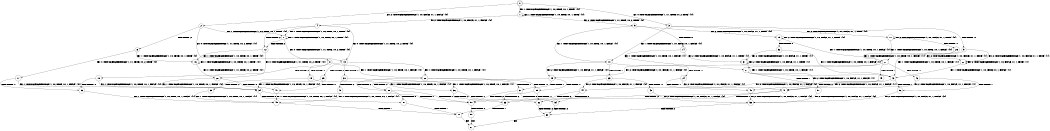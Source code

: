 digraph BCG {
size = "7, 10.5";
center = TRUE;
node [shape = circle];
0 [peripheries = 2];
0 -> 1 [label = "EX !1 !ATOMIC_EXCH_BRANCH (1, +0, TRUE, +0, 1, TRUE) !{0}"];
0 -> 2 [label = "EX !2 !ATOMIC_EXCH_BRANCH (1, +0, FALSE, +1, 1, FALSE) !{0}"];
0 -> 3 [label = "EX !0 !ATOMIC_EXCH_BRANCH (1, +1, TRUE, +0, 2, TRUE) !{0}"];
1 -> 4 [label = "EX !2 !ATOMIC_EXCH_BRANCH (1, +0, FALSE, +1, 1, FALSE) !{0}"];
1 -> 5 [label = "EX !0 !ATOMIC_EXCH_BRANCH (1, +1, TRUE, +0, 2, TRUE) !{0}"];
1 -> 1 [label = "EX !1 !ATOMIC_EXCH_BRANCH (1, +0, TRUE, +0, 1, TRUE) !{0}"];
2 -> 6 [label = "TERMINATE !2"];
2 -> 7 [label = "EX !1 !ATOMIC_EXCH_BRANCH (1, +0, TRUE, +0, 1, TRUE) !{0}"];
2 -> 8 [label = "EX !0 !ATOMIC_EXCH_BRANCH (1, +1, TRUE, +0, 2, TRUE) !{0}"];
3 -> 9 [label = "TERMINATE !0"];
3 -> 10 [label = "EX !1 !ATOMIC_EXCH_BRANCH (1, +0, TRUE, +0, 1, FALSE) !{0}"];
3 -> 11 [label = "EX !2 !ATOMIC_EXCH_BRANCH (1, +0, FALSE, +1, 1, TRUE) !{0}"];
4 -> 12 [label = "TERMINATE !2"];
4 -> 13 [label = "EX !0 !ATOMIC_EXCH_BRANCH (1, +1, TRUE, +0, 2, TRUE) !{0}"];
4 -> 7 [label = "EX !1 !ATOMIC_EXCH_BRANCH (1, +0, TRUE, +0, 1, TRUE) !{0}"];
5 -> 14 [label = "TERMINATE !0"];
5 -> 15 [label = "EX !2 !ATOMIC_EXCH_BRANCH (1, +0, FALSE, +1, 1, TRUE) !{0}"];
5 -> 10 [label = "EX !1 !ATOMIC_EXCH_BRANCH (1, +0, TRUE, +0, 1, FALSE) !{0}"];
6 -> 16 [label = "EX !1 !ATOMIC_EXCH_BRANCH (1, +0, TRUE, +0, 1, TRUE) !{0}"];
6 -> 17 [label = "EX !0 !ATOMIC_EXCH_BRANCH (1, +1, TRUE, +0, 2, TRUE) !{0}"];
7 -> 12 [label = "TERMINATE !2"];
7 -> 13 [label = "EX !0 !ATOMIC_EXCH_BRANCH (1, +1, TRUE, +0, 2, TRUE) !{0}"];
7 -> 7 [label = "EX !1 !ATOMIC_EXCH_BRANCH (1, +0, TRUE, +0, 1, TRUE) !{0}"];
8 -> 18 [label = "TERMINATE !2"];
8 -> 19 [label = "TERMINATE !0"];
8 -> 20 [label = "EX !1 !ATOMIC_EXCH_BRANCH (1, +0, TRUE, +0, 1, FALSE) !{0}"];
9 -> 21 [label = "EX !1 !ATOMIC_EXCH_BRANCH (1, +0, TRUE, +0, 1, FALSE) !{1}"];
9 -> 22 [label = "EX !2 !ATOMIC_EXCH_BRANCH (1, +0, FALSE, +1, 1, TRUE) !{1}"];
10 -> 23 [label = "TERMINATE !1"];
10 -> 24 [label = "TERMINATE !0"];
10 -> 25 [label = "EX !2 !ATOMIC_EXCH_BRANCH (1, +0, FALSE, +1, 1, FALSE) !{0}"];
11 -> 26 [label = "TERMINATE !0"];
11 -> 27 [label = "EX !1 !ATOMIC_EXCH_BRANCH (1, +0, TRUE, +0, 1, FALSE) !{0}"];
11 -> 11 [label = "EX !2 !ATOMIC_EXCH_BRANCH (1, +0, FALSE, +1, 1, TRUE) !{0}"];
12 -> 28 [label = "EX !0 !ATOMIC_EXCH_BRANCH (1, +1, TRUE, +0, 2, TRUE) !{0}"];
12 -> 16 [label = "EX !1 !ATOMIC_EXCH_BRANCH (1, +0, TRUE, +0, 1, TRUE) !{0}"];
13 -> 29 [label = "TERMINATE !2"];
13 -> 30 [label = "TERMINATE !0"];
13 -> 20 [label = "EX !1 !ATOMIC_EXCH_BRANCH (1, +0, TRUE, +0, 1, FALSE) !{0}"];
14 -> 31 [label = "EX !2 !ATOMIC_EXCH_BRANCH (1, +0, FALSE, +1, 1, TRUE) !{1}"];
14 -> 21 [label = "EX !1 !ATOMIC_EXCH_BRANCH (1, +0, TRUE, +0, 1, FALSE) !{1}"];
15 -> 32 [label = "TERMINATE !0"];
15 -> 15 [label = "EX !2 !ATOMIC_EXCH_BRANCH (1, +0, FALSE, +1, 1, TRUE) !{0}"];
15 -> 27 [label = "EX !1 !ATOMIC_EXCH_BRANCH (1, +0, TRUE, +0, 1, FALSE) !{0}"];
16 -> 28 [label = "EX !0 !ATOMIC_EXCH_BRANCH (1, +1, TRUE, +0, 2, TRUE) !{0}"];
16 -> 16 [label = "EX !1 !ATOMIC_EXCH_BRANCH (1, +0, TRUE, +0, 1, TRUE) !{0}"];
17 -> 33 [label = "TERMINATE !0"];
17 -> 34 [label = "EX !1 !ATOMIC_EXCH_BRANCH (1, +0, TRUE, +0, 1, FALSE) !{0}"];
18 -> 33 [label = "TERMINATE !0"];
18 -> 34 [label = "EX !1 !ATOMIC_EXCH_BRANCH (1, +0, TRUE, +0, 1, FALSE) !{0}"];
19 -> 35 [label = "TERMINATE !2"];
19 -> 36 [label = "EX !1 !ATOMIC_EXCH_BRANCH (1, +0, TRUE, +0, 1, FALSE) !{1}"];
20 -> 37 [label = "TERMINATE !1"];
20 -> 38 [label = "TERMINATE !2"];
20 -> 39 [label = "TERMINATE !0"];
21 -> 40 [label = "TERMINATE !1"];
21 -> 41 [label = "EX !2 !ATOMIC_EXCH_BRANCH (1, +0, FALSE, +1, 1, FALSE) !{1}"];
22 -> 42 [label = "EX !1 !ATOMIC_EXCH_BRANCH (1, +0, TRUE, +0, 1, FALSE) !{1}"];
22 -> 22 [label = "EX !2 !ATOMIC_EXCH_BRANCH (1, +0, FALSE, +1, 1, TRUE) !{1}"];
23 -> 43 [label = "TERMINATE !0"];
23 -> 44 [label = "EX !2 !ATOMIC_EXCH_BRANCH (1, +0, FALSE, +1, 1, FALSE) !{0}"];
24 -> 40 [label = "TERMINATE !1"];
24 -> 41 [label = "EX !2 !ATOMIC_EXCH_BRANCH (1, +0, FALSE, +1, 1, FALSE) !{1}"];
25 -> 37 [label = "TERMINATE !1"];
25 -> 38 [label = "TERMINATE !2"];
25 -> 39 [label = "TERMINATE !0"];
26 -> 42 [label = "EX !1 !ATOMIC_EXCH_BRANCH (1, +0, TRUE, +0, 1, FALSE) !{1}"];
26 -> 22 [label = "EX !2 !ATOMIC_EXCH_BRANCH (1, +0, FALSE, +1, 1, TRUE) !{1}"];
27 -> 45 [label = "TERMINATE !1"];
27 -> 46 [label = "TERMINATE !0"];
27 -> 25 [label = "EX !2 !ATOMIC_EXCH_BRANCH (1, +0, FALSE, +1, 1, FALSE) !{0}"];
28 -> 47 [label = "TERMINATE !0"];
28 -> 34 [label = "EX !1 !ATOMIC_EXCH_BRANCH (1, +0, TRUE, +0, 1, FALSE) !{0}"];
29 -> 47 [label = "TERMINATE !0"];
29 -> 34 [label = "EX !1 !ATOMIC_EXCH_BRANCH (1, +0, TRUE, +0, 1, FALSE) !{0}"];
30 -> 48 [label = "TERMINATE !2"];
30 -> 36 [label = "EX !1 !ATOMIC_EXCH_BRANCH (1, +0, TRUE, +0, 1, FALSE) !{1}"];
31 -> 31 [label = "EX !2 !ATOMIC_EXCH_BRANCH (1, +0, FALSE, +1, 1, TRUE) !{1}"];
31 -> 42 [label = "EX !1 !ATOMIC_EXCH_BRANCH (1, +0, TRUE, +0, 1, FALSE) !{1}"];
32 -> 31 [label = "EX !2 !ATOMIC_EXCH_BRANCH (1, +0, FALSE, +1, 1, TRUE) !{1}"];
32 -> 42 [label = "EX !1 !ATOMIC_EXCH_BRANCH (1, +0, TRUE, +0, 1, FALSE) !{1}"];
33 -> 49 [label = "EX !1 !ATOMIC_EXCH_BRANCH (1, +0, TRUE, +0, 1, FALSE) !{1}"];
34 -> 50 [label = "TERMINATE !1"];
34 -> 51 [label = "TERMINATE !0"];
35 -> 49 [label = "EX !1 !ATOMIC_EXCH_BRANCH (1, +0, TRUE, +0, 1, FALSE) !{1}"];
36 -> 52 [label = "TERMINATE !1"];
36 -> 53 [label = "TERMINATE !2"];
37 -> 50 [label = "TERMINATE !2"];
37 -> 54 [label = "TERMINATE !0"];
38 -> 50 [label = "TERMINATE !1"];
38 -> 51 [label = "TERMINATE !0"];
39 -> 52 [label = "TERMINATE !1"];
39 -> 53 [label = "TERMINATE !2"];
40 -> 55 [label = "EX !2 !ATOMIC_EXCH_BRANCH (1, +0, FALSE, +1, 1, FALSE) !{2}"];
41 -> 52 [label = "TERMINATE !1"];
41 -> 53 [label = "TERMINATE !2"];
42 -> 56 [label = "TERMINATE !1"];
42 -> 41 [label = "EX !2 !ATOMIC_EXCH_BRANCH (1, +0, FALSE, +1, 1, FALSE) !{1}"];
43 -> 55 [label = "EX !2 !ATOMIC_EXCH_BRANCH (1, +0, FALSE, +1, 1, FALSE) !{2}"];
44 -> 50 [label = "TERMINATE !2"];
44 -> 54 [label = "TERMINATE !0"];
45 -> 57 [label = "TERMINATE !0"];
45 -> 44 [label = "EX !2 !ATOMIC_EXCH_BRANCH (1, +0, FALSE, +1, 1, FALSE) !{0}"];
46 -> 56 [label = "TERMINATE !1"];
46 -> 41 [label = "EX !2 !ATOMIC_EXCH_BRANCH (1, +0, FALSE, +1, 1, FALSE) !{1}"];
47 -> 49 [label = "EX !1 !ATOMIC_EXCH_BRANCH (1, +0, TRUE, +0, 1, FALSE) !{1}"];
48 -> 49 [label = "EX !1 !ATOMIC_EXCH_BRANCH (1, +0, TRUE, +0, 1, FALSE) !{1}"];
49 -> 58 [label = "TERMINATE !1"];
50 -> 59 [label = "TERMINATE !0"];
51 -> 58 [label = "TERMINATE !1"];
52 -> 60 [label = "TERMINATE !2"];
53 -> 58 [label = "TERMINATE !1"];
54 -> 60 [label = "TERMINATE !2"];
55 -> 60 [label = "TERMINATE !2"];
56 -> 55 [label = "EX !2 !ATOMIC_EXCH_BRANCH (1, +0, FALSE, +1, 1, FALSE) !{2}"];
57 -> 55 [label = "EX !2 !ATOMIC_EXCH_BRANCH (1, +0, FALSE, +1, 1, FALSE) !{2}"];
58 -> 61 [label = "exit"];
59 -> 61 [label = "exit"];
60 -> 61 [label = "exit"];
}
